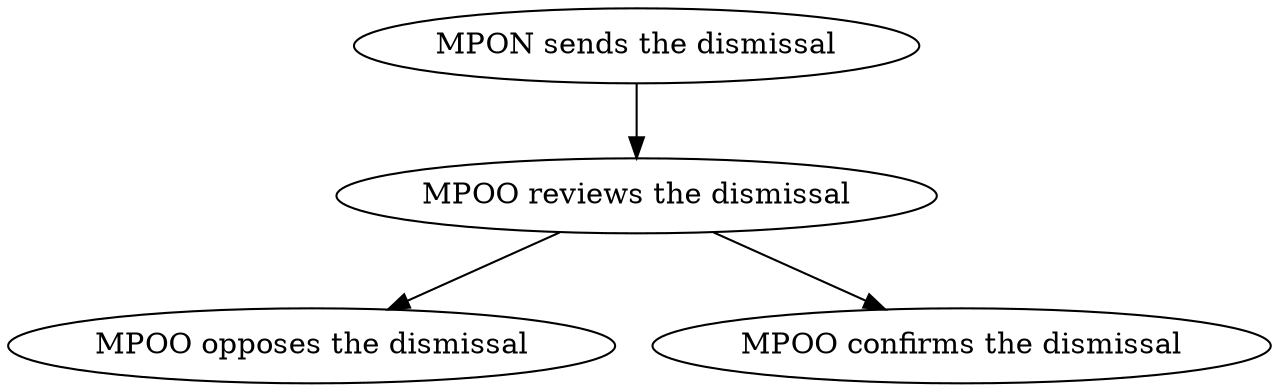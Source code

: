 digraph {
  "MPON sends the dismissal" -> "MPOO reviews the dismissal";
  "MPOO reviews the dismissal" -> "MPOO opposes the dismissal";
  "MPOO reviews the dismissal" -> "MPOO confirms the dismissal";
}
